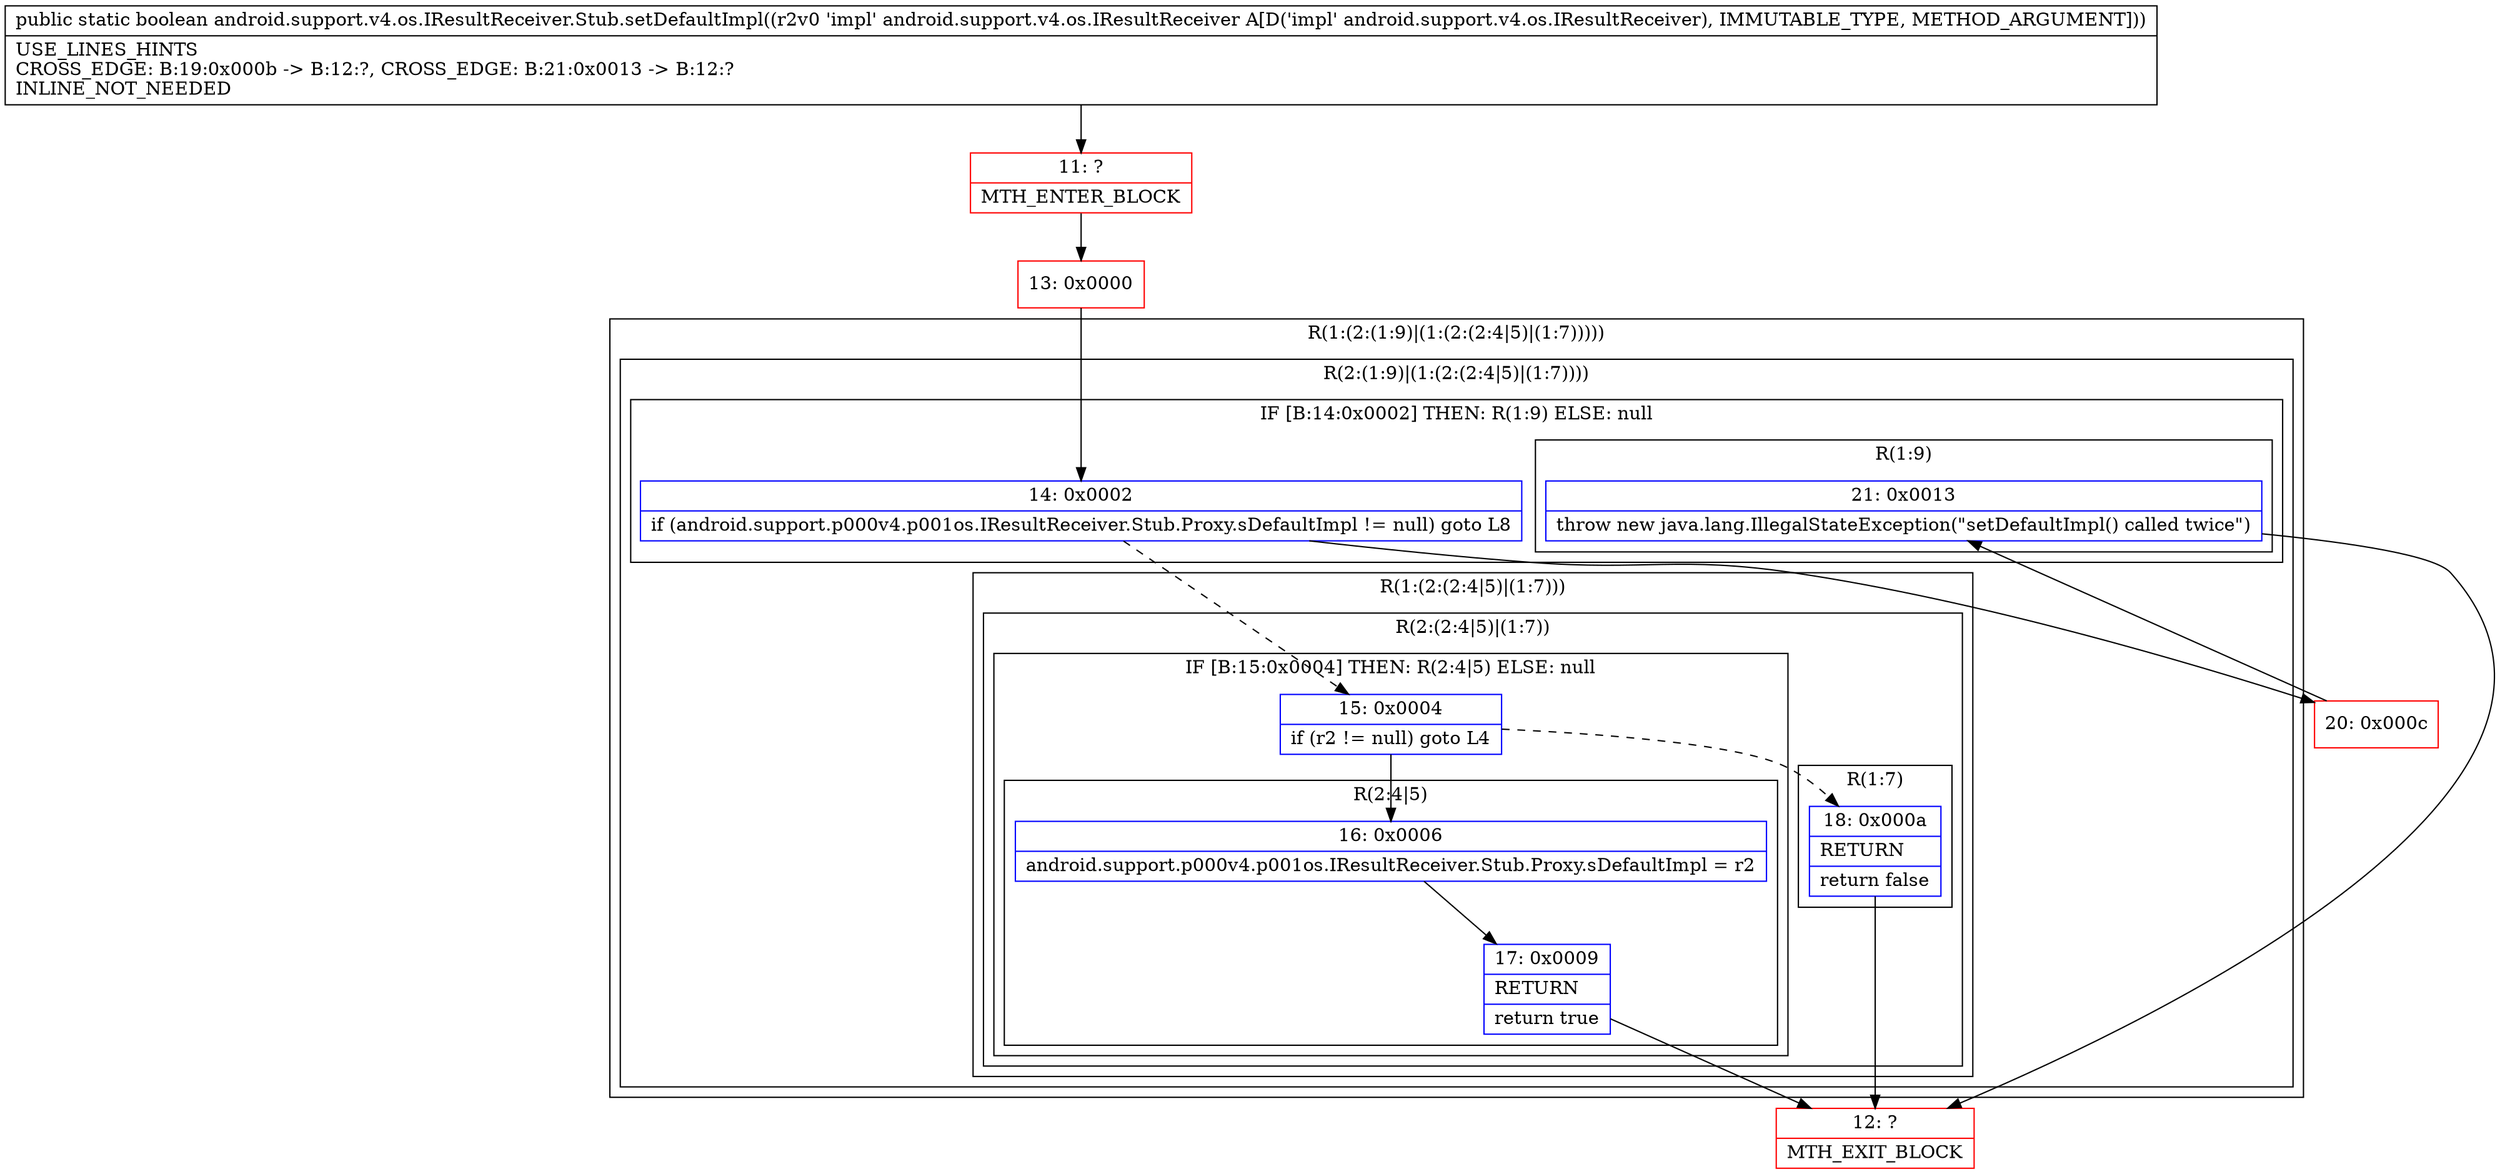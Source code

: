 digraph "CFG forandroid.support.v4.os.IResultReceiver.Stub.setDefaultImpl(Landroid\/support\/v4\/os\/IResultReceiver;)Z" {
subgraph cluster_Region_1171989973 {
label = "R(1:(2:(1:9)|(1:(2:(2:4|5)|(1:7)))))";
node [shape=record,color=blue];
subgraph cluster_Region_1215826577 {
label = "R(2:(1:9)|(1:(2:(2:4|5)|(1:7))))";
node [shape=record,color=blue];
subgraph cluster_IfRegion_1865874533 {
label = "IF [B:14:0x0002] THEN: R(1:9) ELSE: null";
node [shape=record,color=blue];
Node_14 [shape=record,label="{14\:\ 0x0002|if (android.support.p000v4.p001os.IResultReceiver.Stub.Proxy.sDefaultImpl != null) goto L8\l}"];
subgraph cluster_Region_1706141744 {
label = "R(1:9)";
node [shape=record,color=blue];
Node_21 [shape=record,label="{21\:\ 0x0013|throw new java.lang.IllegalStateException(\"setDefaultImpl() called twice\")\l}"];
}
}
subgraph cluster_Region_2044251358 {
label = "R(1:(2:(2:4|5)|(1:7)))";
node [shape=record,color=blue];
subgraph cluster_Region_1903980022 {
label = "R(2:(2:4|5)|(1:7))";
node [shape=record,color=blue];
subgraph cluster_IfRegion_695300712 {
label = "IF [B:15:0x0004] THEN: R(2:4|5) ELSE: null";
node [shape=record,color=blue];
Node_15 [shape=record,label="{15\:\ 0x0004|if (r2 != null) goto L4\l}"];
subgraph cluster_Region_1105833822 {
label = "R(2:4|5)";
node [shape=record,color=blue];
Node_16 [shape=record,label="{16\:\ 0x0006|android.support.p000v4.p001os.IResultReceiver.Stub.Proxy.sDefaultImpl = r2\l}"];
Node_17 [shape=record,label="{17\:\ 0x0009|RETURN\l|return true\l}"];
}
}
subgraph cluster_Region_2129143169 {
label = "R(1:7)";
node [shape=record,color=blue];
Node_18 [shape=record,label="{18\:\ 0x000a|RETURN\l|return false\l}"];
}
}
}
}
}
Node_11 [shape=record,color=red,label="{11\:\ ?|MTH_ENTER_BLOCK\l}"];
Node_13 [shape=record,color=red,label="{13\:\ 0x0000}"];
Node_12 [shape=record,color=red,label="{12\:\ ?|MTH_EXIT_BLOCK\l}"];
Node_20 [shape=record,color=red,label="{20\:\ 0x000c}"];
MethodNode[shape=record,label="{public static boolean android.support.v4.os.IResultReceiver.Stub.setDefaultImpl((r2v0 'impl' android.support.v4.os.IResultReceiver A[D('impl' android.support.v4.os.IResultReceiver), IMMUTABLE_TYPE, METHOD_ARGUMENT]))  | USE_LINES_HINTS\lCROSS_EDGE: B:19:0x000b \-\> B:12:?, CROSS_EDGE: B:21:0x0013 \-\> B:12:?\lINLINE_NOT_NEEDED\l}"];
MethodNode -> Node_11;Node_14 -> Node_15[style=dashed];
Node_14 -> Node_20;
Node_21 -> Node_12;
Node_15 -> Node_16;
Node_15 -> Node_18[style=dashed];
Node_16 -> Node_17;
Node_17 -> Node_12;
Node_18 -> Node_12;
Node_11 -> Node_13;
Node_13 -> Node_14;
Node_20 -> Node_21;
}

